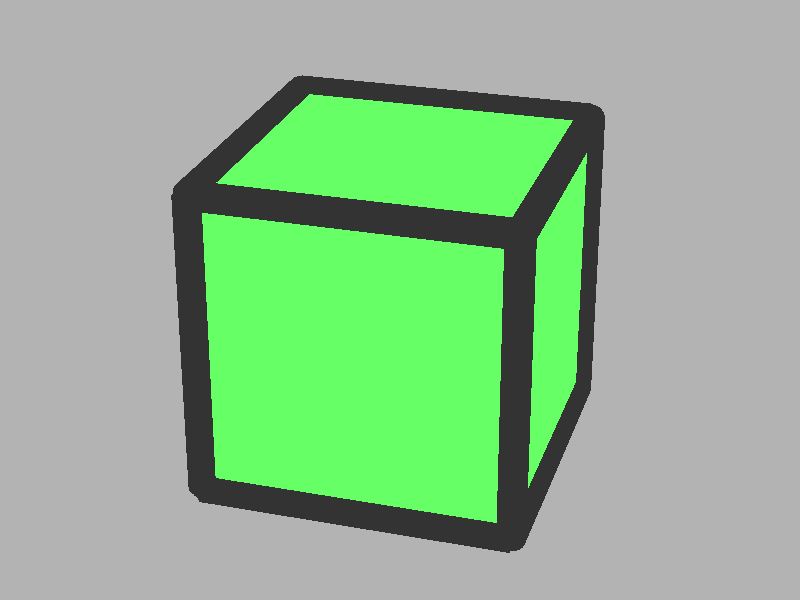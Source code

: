 camera {
	location <3, 5, -10>
	direction 3*z
	look_at 0
}

background { rgb .7 }

light_source { <3, 5, -10> color rgb .6 }

light_source { <-5, 7, -10> color rgb 1 }

#declare Pipe = cylinder {
	<-1, -1, -1>, <1, -1, -1>, .09
	pigment { color rgb<.2, .2, .2> }
	finish { specular .8 }
}

#declare Pipes = union {
	object { Pipe }
	object { Pipe rotate 90*y }
	object { Pipe rotate 180*y }
	object { Pipe rotate 270*y }
	object { Pipe translate 2*y }
	object { Pipe rotate 90*y translate 2*y }
	object { Pipe rotate 180*y translate 2*y }
	object { Pipe rotate 270*y translate 2*y }
	object { Pipe rotate 90*z }
	object { Pipe rotate 90*z rotate 90*y }
	object { Pipe rotate 90*z rotate 180*y }
	object { Pipe rotate 90*z rotate 270*y }
}

union {
	box {
		<-1, -1, -1>, <1, 1, 1>
		hollow
		pigment { color rgbt<.4, 1, .4, .8> }
	}
	object { Pipes }
}
